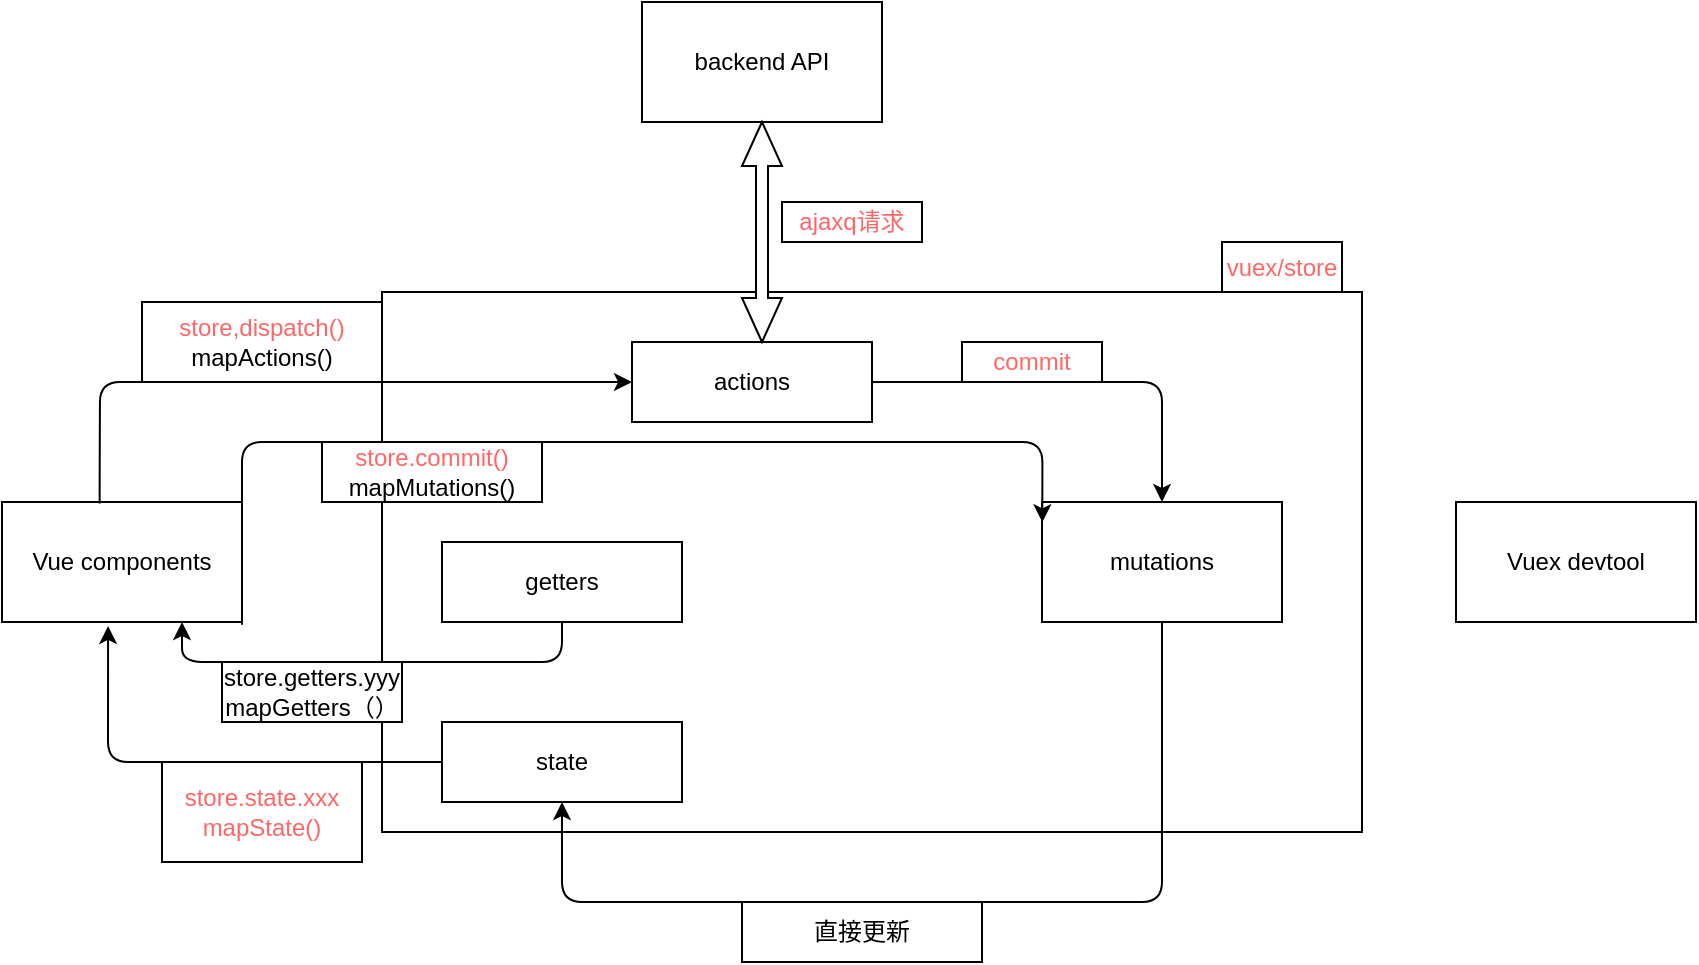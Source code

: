 <mxfile version="12.2.0" type="github" pages="1"><diagram id="6SzTrLh8cCxOSYtQ55S7" name="Page-1"><mxGraphModel dx="1094" dy="1649" grid="1" gridSize="10" guides="1" tooltips="1" connect="1" arrows="1" fold="1" page="1" pageScale="1" pageWidth="827" pageHeight="1169" math="0" shadow="0"><root><mxCell id="0"/><mxCell id="1" parent="0"/><mxCell id="SgVUmoT4r4rfR5SvknjJ-2" value="" style="rounded=0;whiteSpace=wrap;html=1;" vertex="1" parent="1"><mxGeometry x="230" y="105" width="490" height="270" as="geometry"/></mxCell><mxCell id="SgVUmoT4r4rfR5SvknjJ-3" value="Vue components" style="rounded=0;whiteSpace=wrap;html=1;" vertex="1" parent="1"><mxGeometry x="40" y="210" width="120" height="60" as="geometry"/></mxCell><mxCell id="SgVUmoT4r4rfR5SvknjJ-5" value="state" style="rounded=0;whiteSpace=wrap;html=1;" vertex="1" parent="1"><mxGeometry x="260" y="320" width="120" height="40" as="geometry"/></mxCell><mxCell id="SgVUmoT4r4rfR5SvknjJ-6" value="mutations" style="rounded=0;whiteSpace=wrap;html=1;" vertex="1" parent="1"><mxGeometry x="560" y="210" width="120" height="60" as="geometry"/></mxCell><mxCell id="SgVUmoT4r4rfR5SvknjJ-7" value="getters" style="rounded=0;whiteSpace=wrap;html=1;" vertex="1" parent="1"><mxGeometry x="260" y="230" width="120" height="40" as="geometry"/></mxCell><mxCell id="SgVUmoT4r4rfR5SvknjJ-8" value="actions" style="rounded=0;whiteSpace=wrap;html=1;" vertex="1" parent="1"><mxGeometry x="355" y="130" width="120" height="40" as="geometry"/></mxCell><mxCell id="SgVUmoT4r4rfR5SvknjJ-9" value="Vuex devtool" style="rounded=0;whiteSpace=wrap;html=1;" vertex="1" parent="1"><mxGeometry x="767" y="210" width="120" height="60" as="geometry"/></mxCell><mxCell id="SgVUmoT4r4rfR5SvknjJ-10" value="backend API&lt;br&gt;" style="rounded=0;whiteSpace=wrap;html=1;" vertex="1" parent="1"><mxGeometry x="360" y="-40" width="120" height="60" as="geometry"/></mxCell><mxCell id="SgVUmoT4r4rfR5SvknjJ-17" value="" style="edgeStyle=segmentEdgeStyle;endArrow=classic;html=1;entryX=0.442;entryY=1.033;entryDx=0;entryDy=0;entryPerimeter=0;" edge="1" parent="1" source="SgVUmoT4r4rfR5SvknjJ-5" target="SgVUmoT4r4rfR5SvknjJ-3"><mxGeometry width="50" height="50" relative="1" as="geometry"><mxPoint x="190" y="460" as="sourcePoint"/><mxPoint x="90" y="400" as="targetPoint"/></mxGeometry></mxCell><mxCell id="SgVUmoT4r4rfR5SvknjJ-19" value="" style="edgeStyle=segmentEdgeStyle;endArrow=classic;html=1;entryX=0.75;entryY=1;entryDx=0;entryDy=0;" edge="1" parent="1" source="SgVUmoT4r4rfR5SvknjJ-7" target="SgVUmoT4r4rfR5SvknjJ-3"><mxGeometry width="50" height="50" relative="1" as="geometry"><mxPoint x="280" y="410" as="sourcePoint"/><mxPoint x="130" y="270" as="targetPoint"/><Array as="points"><mxPoint x="320" y="290"/><mxPoint x="130" y="290"/></Array></mxGeometry></mxCell><mxCell id="SgVUmoT4r4rfR5SvknjJ-20" value="" style="edgeStyle=segmentEdgeStyle;endArrow=classic;html=1;entryX=0.5;entryY=1;entryDx=0;entryDy=0;exitX=0.5;exitY=1;exitDx=0;exitDy=0;" edge="1" parent="1" source="SgVUmoT4r4rfR5SvknjJ-6" target="SgVUmoT4r4rfR5SvknjJ-5"><mxGeometry width="50" height="50" relative="1" as="geometry"><mxPoint x="670" y="440" as="sourcePoint"/><mxPoint x="90" y="400" as="targetPoint"/><Array as="points"><mxPoint x="620" y="410"/><mxPoint x="320" y="410"/></Array></mxGeometry></mxCell><mxCell id="SgVUmoT4r4rfR5SvknjJ-21" value="" style="edgeStyle=segmentEdgeStyle;endArrow=classic;html=1;entryX=0;entryY=0.5;entryDx=0;entryDy=0;exitX=0.407;exitY=0.013;exitDx=0;exitDy=0;exitPerimeter=0;" edge="1" parent="1" source="SgVUmoT4r4rfR5SvknjJ-3" target="SgVUmoT4r4rfR5SvknjJ-8"><mxGeometry width="50" height="50" relative="1" as="geometry"><mxPoint x="90" y="206" as="sourcePoint"/><mxPoint x="100" y="140" as="targetPoint"/><Array as="points"><mxPoint x="89" y="206"/><mxPoint x="89" y="150"/></Array></mxGeometry></mxCell><mxCell id="SgVUmoT4r4rfR5SvknjJ-22" value="" style="shape=doubleArrow;whiteSpace=wrap;html=1;direction=south;" vertex="1" parent="1"><mxGeometry x="410" y="20" width="20" height="110" as="geometry"/></mxCell><mxCell id="SgVUmoT4r4rfR5SvknjJ-23" value="直接更新" style="rounded=0;whiteSpace=wrap;html=1;" vertex="1" parent="1"><mxGeometry x="410" y="410" width="120" height="30" as="geometry"/></mxCell><mxCell id="SgVUmoT4r4rfR5SvknjJ-24" value="&lt;font color=&quot;#ff6666&quot;&gt;store.state.xxx&lt;br&gt;mapState()&lt;/font&gt;" style="rounded=0;whiteSpace=wrap;html=1;" vertex="1" parent="1"><mxGeometry x="120" y="340" width="100" height="50" as="geometry"/></mxCell><mxCell id="SgVUmoT4r4rfR5SvknjJ-25" value="&lt;font color=&quot;#ff6666&quot;&gt;store,dispatch()&lt;br&gt;&lt;/font&gt;mapActions()" style="rounded=0;whiteSpace=wrap;html=1;" vertex="1" parent="1"><mxGeometry x="110" y="110" width="120" height="40" as="geometry"/></mxCell><mxCell id="SgVUmoT4r4rfR5SvknjJ-26" value="&lt;font color=&quot;#ff6666&quot;&gt;ajaxq请求&lt;/font&gt;" style="rounded=0;whiteSpace=wrap;html=1;" vertex="1" parent="1"><mxGeometry x="430" y="60" width="70" height="20" as="geometry"/></mxCell><mxCell id="SgVUmoT4r4rfR5SvknjJ-27" value="" style="edgeStyle=segmentEdgeStyle;endArrow=classic;html=1;exitX=1;exitY=0.5;exitDx=0;exitDy=0;" edge="1" parent="1" source="SgVUmoT4r4rfR5SvknjJ-8" target="SgVUmoT4r4rfR5SvknjJ-6"><mxGeometry width="50" height="50" relative="1" as="geometry"><mxPoint x="620.206" y="40.029" as="sourcePoint"/><mxPoint x="320.206" y="130.618" as="targetPoint"/><Array as="points"/></mxGeometry></mxCell><mxCell id="SgVUmoT4r4rfR5SvknjJ-28" value="&lt;font color=&quot;#ff6666&quot;&gt;commit&lt;/font&gt;" style="rounded=0;whiteSpace=wrap;html=1;" vertex="1" parent="1"><mxGeometry x="520" y="130" width="70" height="20" as="geometry"/></mxCell><mxCell id="SgVUmoT4r4rfR5SvknjJ-29" value="" style="edgeStyle=segmentEdgeStyle;endArrow=classic;html=1;entryX=0;entryY=0.5;entryDx=0;entryDy=0;" edge="1" parent="1"><mxGeometry width="50" height="50" relative="1" as="geometry"><mxPoint x="160" y="230" as="sourcePoint"/><mxPoint x="560.167" y="220.167" as="targetPoint"/><Array as="points"><mxPoint x="160" y="276"/><mxPoint x="160" y="276"/><mxPoint x="160" y="180"/><mxPoint x="560" y="180"/></Array></mxGeometry></mxCell><mxCell id="SgVUmoT4r4rfR5SvknjJ-32" value="&lt;font color=&quot;#ff6666&quot;&gt;store.commit()&lt;br&gt;&lt;/font&gt;mapMutations()" style="rounded=0;whiteSpace=wrap;html=1;" vertex="1" parent="1"><mxGeometry x="200" y="180" width="110" height="30" as="geometry"/></mxCell><mxCell id="SgVUmoT4r4rfR5SvknjJ-33" value="store.getters.yyy&lt;br&gt;mapGetters（）" style="rounded=0;fontColor=#000000;whiteSpace=wrap;html=1;labelBackgroundColor=none;shadow=0;" vertex="1" parent="1"><mxGeometry x="150" y="290" width="90" height="30" as="geometry"/></mxCell><mxCell id="SgVUmoT4r4rfR5SvknjJ-34" value="&lt;font color=&quot;#ff6666&quot;&gt;vuex/store&lt;/font&gt;" style="rounded=0;whiteSpace=wrap;html=1;" vertex="1" parent="1"><mxGeometry x="650" y="80" width="60" height="25" as="geometry"/></mxCell></root></mxGraphModel></diagram></mxfile>